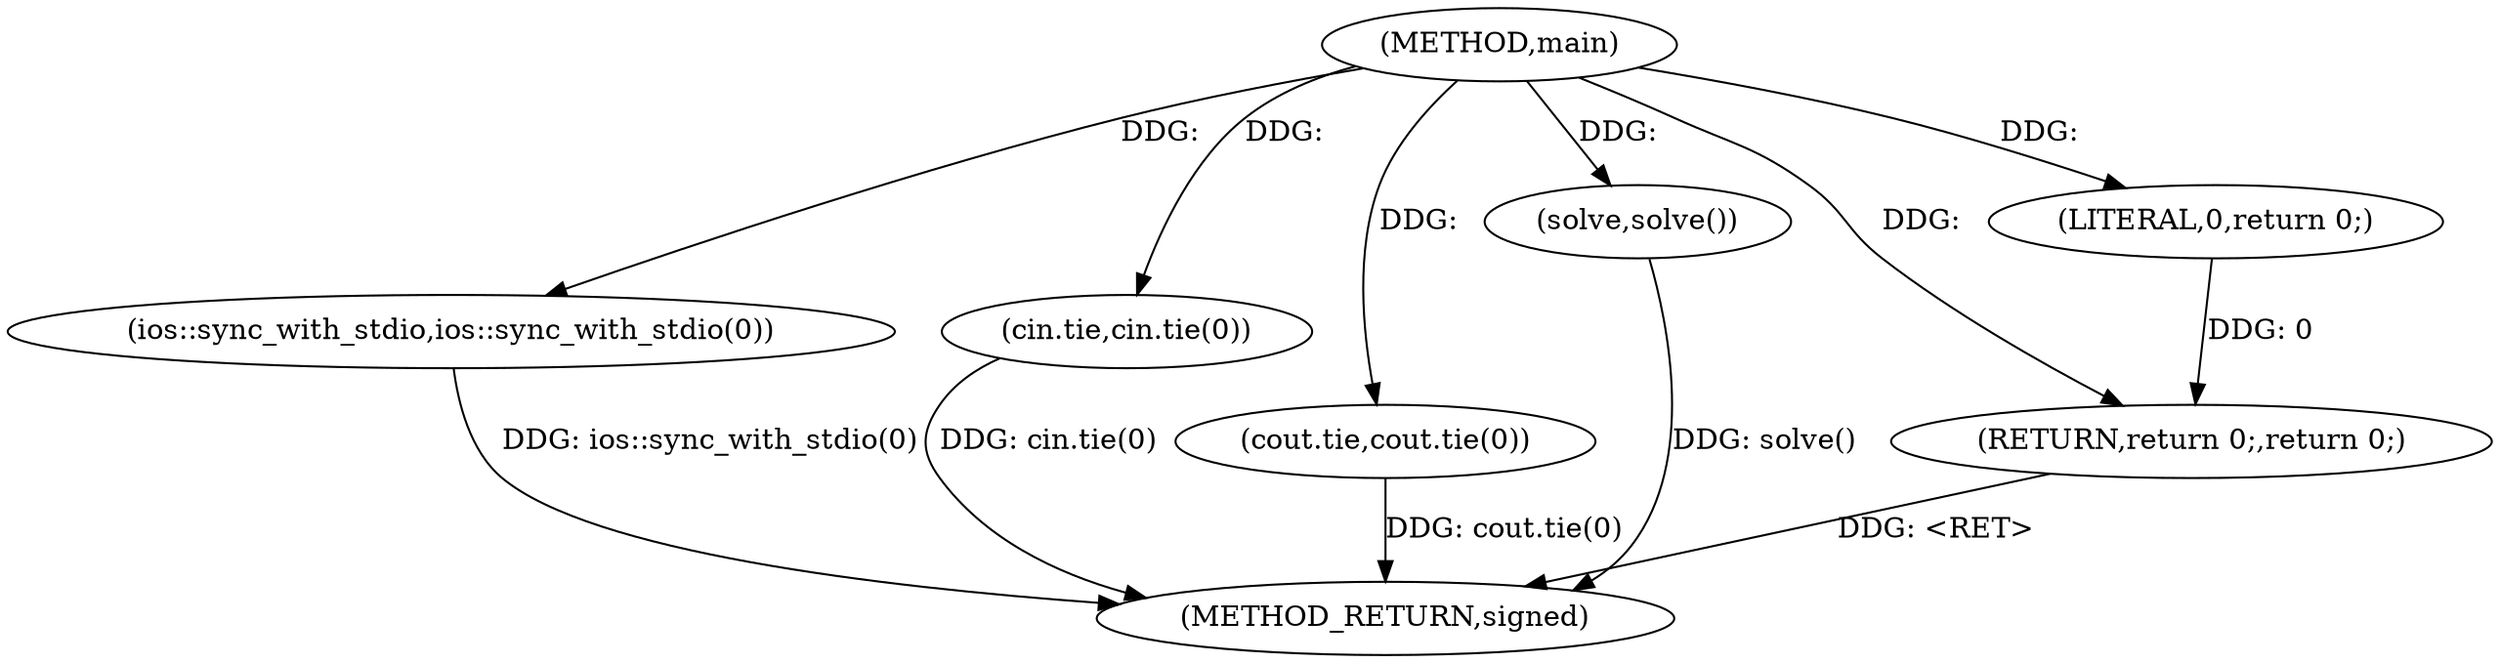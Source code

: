 digraph "main" {  
"1000288" [label = "(METHOD,main)" ]
"1000299" [label = "(METHOD_RETURN,signed)" ]
"1000290" [label = "(ios::sync_with_stdio,ios::sync_with_stdio(0))" ]
"1000292" [label = "(cin.tie,cin.tie(0))" ]
"1000294" [label = "(cout.tie,cout.tie(0))" ]
"1000296" [label = "(solve,solve())" ]
"1000297" [label = "(RETURN,return 0;,return 0;)" ]
"1000298" [label = "(LITERAL,0,return 0;)" ]
  "1000290" -> "1000299"  [ label = "DDG: ios::sync_with_stdio(0)"] 
  "1000292" -> "1000299"  [ label = "DDG: cin.tie(0)"] 
  "1000294" -> "1000299"  [ label = "DDG: cout.tie(0)"] 
  "1000296" -> "1000299"  [ label = "DDG: solve()"] 
  "1000297" -> "1000299"  [ label = "DDG: <RET>"] 
  "1000288" -> "1000296"  [ label = "DDG: "] 
  "1000298" -> "1000297"  [ label = "DDG: 0"] 
  "1000288" -> "1000297"  [ label = "DDG: "] 
  "1000288" -> "1000290"  [ label = "DDG: "] 
  "1000288" -> "1000292"  [ label = "DDG: "] 
  "1000288" -> "1000294"  [ label = "DDG: "] 
  "1000288" -> "1000298"  [ label = "DDG: "] 
}
